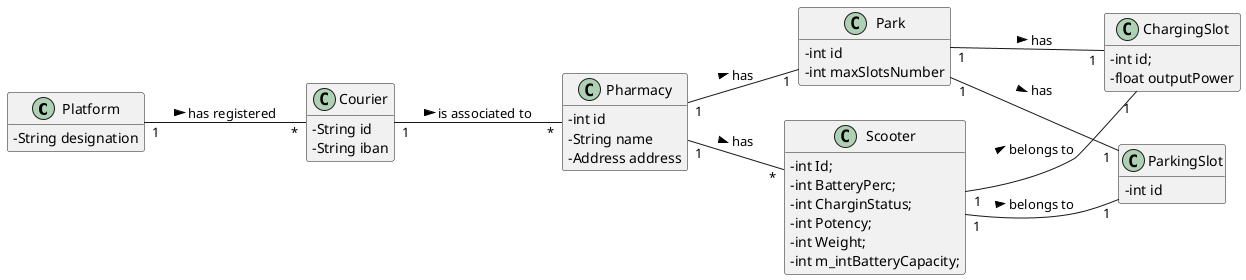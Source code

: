 @startuml
skinparam classAttributeIconSize 0
hide methods
left to right direction

class Platform {
-   String designation
}

class Pharmacy{
-int id
-String name
-Address address
}

class Park{
-int id
-int maxSlotsNumber
}

class ChargingSlot{
-int id;
-float outputPower
}

class ParkingSlot{
-int id
}

class Courier {
      -String id
      -String iban
}

class Scooter {
-int Id;
-int BatteryPerc;
-int CharginStatus;
-int Potency;
-int Weight;
-int m_intBatteryCapacity;
}

Platform "1" -- "*" Courier : has registered >
Courier "1" -- "*" Pharmacy : is associated to >
Pharmacy "1" -- "1" Park : has >
Pharmacy "1" -- "*" Scooter : has >
Park "1" -- "1" ChargingSlot : has >
Park "1" -- "1" ParkingSlot : has >
Scooter "1" -- "1" ChargingSlot : belongs to >
Scooter "1" -- "1" ParkingSlot : belongs to >
@enduml